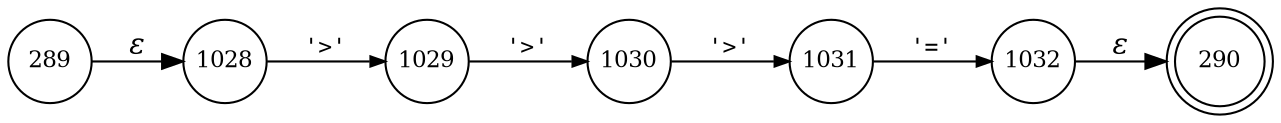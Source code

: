digraph ATN {
rankdir=LR;
s290[fontsize=11, label="290", shape=doublecircle, fixedsize=true, width=.6];
s289[fontsize=11,label="289", shape=circle, fixedsize=true, width=.55, peripheries=1];
s1028[fontsize=11,label="1028", shape=circle, fixedsize=true, width=.55, peripheries=1];
s1029[fontsize=11,label="1029", shape=circle, fixedsize=true, width=.55, peripheries=1];
s1030[fontsize=11,label="1030", shape=circle, fixedsize=true, width=.55, peripheries=1];
s1031[fontsize=11,label="1031", shape=circle, fixedsize=true, width=.55, peripheries=1];
s1032[fontsize=11,label="1032", shape=circle, fixedsize=true, width=.55, peripheries=1];
s289 -> s1028 [fontname="Times-Italic", label="&epsilon;"];
s1028 -> s1029 [fontsize=11, fontname="Courier", arrowsize=.7, label = "'>'", arrowhead = normal];
s1029 -> s1030 [fontsize=11, fontname="Courier", arrowsize=.7, label = "'>'", arrowhead = normal];
s1030 -> s1031 [fontsize=11, fontname="Courier", arrowsize=.7, label = "'>'", arrowhead = normal];
s1031 -> s1032 [fontsize=11, fontname="Courier", arrowsize=.7, label = "'='", arrowhead = normal];
s1032 -> s290 [fontname="Times-Italic", label="&epsilon;"];
}